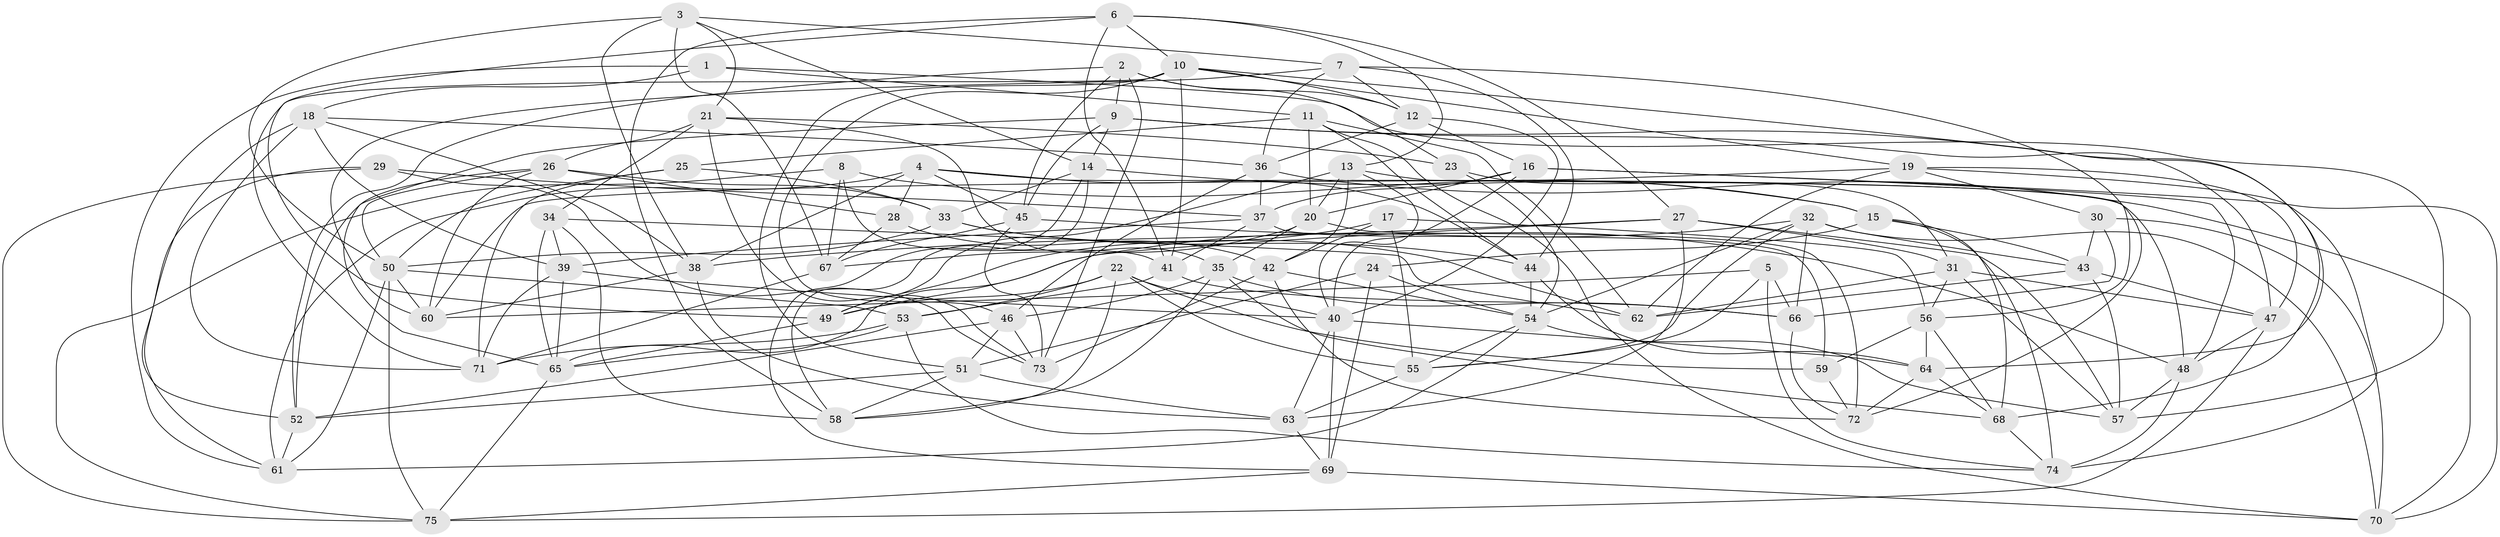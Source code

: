 // original degree distribution, {4: 1.0}
// Generated by graph-tools (version 1.1) at 2025/50/03/09/25 03:50:54]
// undirected, 75 vertices, 218 edges
graph export_dot {
graph [start="1"]
  node [color=gray90,style=filled];
  1;
  2;
  3;
  4;
  5;
  6;
  7;
  8;
  9;
  10;
  11;
  12;
  13;
  14;
  15;
  16;
  17;
  18;
  19;
  20;
  21;
  22;
  23;
  24;
  25;
  26;
  27;
  28;
  29;
  30;
  31;
  32;
  33;
  34;
  35;
  36;
  37;
  38;
  39;
  40;
  41;
  42;
  43;
  44;
  45;
  46;
  47;
  48;
  49;
  50;
  51;
  52;
  53;
  54;
  55;
  56;
  57;
  58;
  59;
  60;
  61;
  62;
  63;
  64;
  65;
  66;
  67;
  68;
  69;
  70;
  71;
  72;
  73;
  74;
  75;
  1 -- 11 [weight=1.0];
  1 -- 18 [weight=1.0];
  1 -- 57 [weight=1.0];
  1 -- 61 [weight=1.0];
  2 -- 9 [weight=1.0];
  2 -- 12 [weight=1.0];
  2 -- 23 [weight=1.0];
  2 -- 45 [weight=1.0];
  2 -- 52 [weight=1.0];
  2 -- 73 [weight=1.0];
  3 -- 7 [weight=1.0];
  3 -- 14 [weight=1.0];
  3 -- 21 [weight=1.0];
  3 -- 38 [weight=1.0];
  3 -- 50 [weight=1.0];
  3 -- 67 [weight=1.0];
  4 -- 28 [weight=1.0];
  4 -- 38 [weight=1.0];
  4 -- 44 [weight=1.0];
  4 -- 45 [weight=1.0];
  4 -- 48 [weight=1.0];
  4 -- 61 [weight=1.0];
  5 -- 55 [weight=1.0];
  5 -- 60 [weight=1.0];
  5 -- 66 [weight=1.0];
  5 -- 74 [weight=1.0];
  6 -- 10 [weight=1.0];
  6 -- 13 [weight=1.0];
  6 -- 27 [weight=1.0];
  6 -- 41 [weight=1.0];
  6 -- 49 [weight=1.0];
  6 -- 58 [weight=1.0];
  7 -- 12 [weight=1.0];
  7 -- 36 [weight=1.0];
  7 -- 44 [weight=1.0];
  7 -- 56 [weight=1.0];
  7 -- 60 [weight=1.0];
  8 -- 15 [weight=1.0];
  8 -- 41 [weight=1.0];
  8 -- 67 [weight=1.0];
  8 -- 75 [weight=1.0];
  9 -- 14 [weight=1.0];
  9 -- 45 [weight=1.0];
  9 -- 47 [weight=1.0];
  9 -- 65 [weight=1.0];
  9 -- 68 [weight=1.0];
  10 -- 12 [weight=1.0];
  10 -- 19 [weight=1.0];
  10 -- 41 [weight=1.0];
  10 -- 46 [weight=1.0];
  10 -- 51 [weight=1.0];
  10 -- 64 [weight=1.0];
  10 -- 71 [weight=1.0];
  11 -- 20 [weight=1.0];
  11 -- 25 [weight=1.0];
  11 -- 44 [weight=1.0];
  11 -- 62 [weight=1.0];
  11 -- 70 [weight=1.0];
  12 -- 16 [weight=1.0];
  12 -- 36 [weight=1.0];
  12 -- 40 [weight=1.0];
  13 -- 20 [weight=1.0];
  13 -- 40 [weight=1.0];
  13 -- 42 [weight=1.0];
  13 -- 49 [weight=1.0];
  13 -- 72 [weight=1.0];
  14 -- 15 [weight=1.0];
  14 -- 33 [weight=1.0];
  14 -- 58 [weight=1.0];
  14 -- 69 [weight=1.0];
  15 -- 24 [weight=1.0];
  15 -- 43 [weight=1.0];
  15 -- 68 [weight=1.0];
  15 -- 74 [weight=1.0];
  16 -- 20 [weight=1.0];
  16 -- 37 [weight=1.0];
  16 -- 40 [weight=1.0];
  16 -- 48 [weight=1.0];
  16 -- 70 [weight=1.0];
  17 -- 42 [weight=1.0];
  17 -- 49 [weight=1.0];
  17 -- 55 [weight=1.0];
  17 -- 56 [weight=1.0];
  18 -- 36 [weight=1.0];
  18 -- 38 [weight=1.0];
  18 -- 39 [weight=1.0];
  18 -- 52 [weight=1.0];
  18 -- 71 [weight=1.0];
  19 -- 30 [weight=1.0];
  19 -- 47 [weight=1.0];
  19 -- 60 [weight=1.0];
  19 -- 62 [weight=1.0];
  19 -- 74 [weight=1.0];
  20 -- 35 [weight=1.0];
  20 -- 67 [weight=1.0];
  20 -- 72 [weight=1.0];
  21 -- 23 [weight=1.0];
  21 -- 26 [weight=1.0];
  21 -- 34 [weight=1.0];
  21 -- 35 [weight=1.0];
  21 -- 73 [weight=1.0];
  22 -- 40 [weight=1.0];
  22 -- 49 [weight=1.0];
  22 -- 53 [weight=1.0];
  22 -- 55 [weight=1.0];
  22 -- 58 [weight=1.0];
  22 -- 59 [weight=1.0];
  23 -- 31 [weight=1.0];
  23 -- 54 [weight=1.0];
  24 -- 51 [weight=1.0];
  24 -- 54 [weight=1.0];
  24 -- 69 [weight=1.0];
  25 -- 33 [weight=1.0];
  25 -- 50 [weight=1.0];
  25 -- 71 [weight=1.0];
  26 -- 28 [weight=1.0];
  26 -- 33 [weight=1.0];
  26 -- 50 [weight=1.0];
  26 -- 52 [weight=1.0];
  26 -- 60 [weight=1.0];
  27 -- 31 [weight=1.0];
  27 -- 38 [weight=1.0];
  27 -- 57 [weight=1.0];
  27 -- 63 [weight=1.0];
  27 -- 65 [weight=1.0];
  28 -- 42 [weight=1.0];
  28 -- 67 [weight=1.0];
  29 -- 37 [weight=1.0];
  29 -- 61 [weight=1.0];
  29 -- 73 [weight=1.0];
  29 -- 75 [weight=1.0];
  30 -- 43 [weight=1.0];
  30 -- 66 [weight=1.0];
  30 -- 70 [weight=1.0];
  31 -- 47 [weight=1.0];
  31 -- 56 [weight=1.0];
  31 -- 57 [weight=1.0];
  31 -- 62 [weight=1.0];
  32 -- 43 [weight=1.0];
  32 -- 49 [weight=1.0];
  32 -- 54 [weight=1.0];
  32 -- 55 [weight=1.0];
  32 -- 66 [weight=1.0];
  32 -- 70 [weight=1.0];
  33 -- 44 [weight=1.0];
  33 -- 50 [weight=1.0];
  33 -- 62 [weight=1.0];
  34 -- 39 [weight=1.0];
  34 -- 58 [weight=1.0];
  34 -- 62 [weight=1.0];
  34 -- 65 [weight=2.0];
  35 -- 46 [weight=1.0];
  35 -- 58 [weight=1.0];
  35 -- 66 [weight=1.0];
  35 -- 68 [weight=1.0];
  36 -- 37 [weight=1.0];
  36 -- 46 [weight=1.0];
  36 -- 70 [weight=1.0];
  37 -- 39 [weight=1.0];
  37 -- 41 [weight=1.0];
  37 -- 59 [weight=1.0];
  38 -- 60 [weight=1.0];
  38 -- 63 [weight=1.0];
  39 -- 40 [weight=1.0];
  39 -- 65 [weight=1.0];
  39 -- 71 [weight=1.0];
  40 -- 63 [weight=1.0];
  40 -- 64 [weight=1.0];
  40 -- 69 [weight=1.0];
  41 -- 53 [weight=1.0];
  41 -- 66 [weight=1.0];
  42 -- 54 [weight=1.0];
  42 -- 72 [weight=1.0];
  42 -- 73 [weight=1.0];
  43 -- 47 [weight=1.0];
  43 -- 57 [weight=1.0];
  43 -- 62 [weight=1.0];
  44 -- 54 [weight=1.0];
  44 -- 64 [weight=1.0];
  45 -- 48 [weight=1.0];
  45 -- 67 [weight=1.0];
  45 -- 73 [weight=1.0];
  46 -- 51 [weight=1.0];
  46 -- 52 [weight=1.0];
  46 -- 73 [weight=1.0];
  47 -- 48 [weight=1.0];
  47 -- 75 [weight=1.0];
  48 -- 57 [weight=1.0];
  48 -- 74 [weight=1.0];
  49 -- 65 [weight=1.0];
  50 -- 53 [weight=1.0];
  50 -- 60 [weight=1.0];
  50 -- 61 [weight=1.0];
  50 -- 75 [weight=1.0];
  51 -- 52 [weight=1.0];
  51 -- 58 [weight=1.0];
  51 -- 63 [weight=1.0];
  52 -- 61 [weight=1.0];
  53 -- 65 [weight=1.0];
  53 -- 71 [weight=1.0];
  53 -- 74 [weight=1.0];
  54 -- 55 [weight=1.0];
  54 -- 57 [weight=1.0];
  54 -- 61 [weight=1.0];
  55 -- 63 [weight=1.0];
  56 -- 59 [weight=1.0];
  56 -- 64 [weight=1.0];
  56 -- 68 [weight=1.0];
  59 -- 72 [weight=1.0];
  63 -- 69 [weight=1.0];
  64 -- 68 [weight=1.0];
  64 -- 72 [weight=1.0];
  65 -- 75 [weight=1.0];
  66 -- 72 [weight=1.0];
  67 -- 71 [weight=1.0];
  68 -- 74 [weight=1.0];
  69 -- 70 [weight=1.0];
  69 -- 75 [weight=1.0];
}
